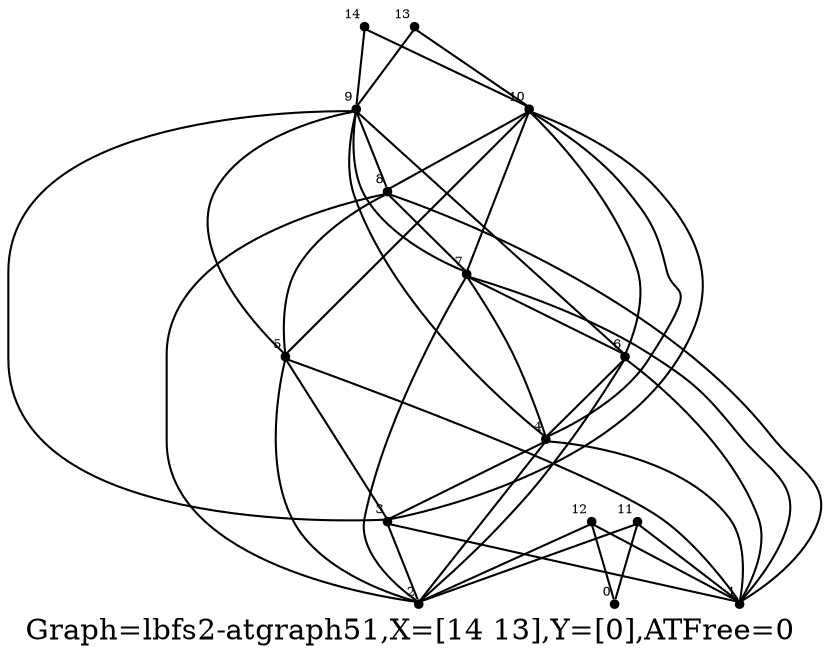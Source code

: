 /* Created by igraph 0.8.0-pre+0200568 */
graph {
  graph [
    label="Graph=lbfs2-atgraph51,X=[14 13],Y=[0],ATFree=0 "
    labelloc=bottom
  ];
  0 [
    pos="0.000000,2.000000!"
    shape=point
    fontsize=6
    xlabel=0
  ];
  1 [
    pos="1.900000,3.000000!"
    shape=point
    fontsize=6
    xlabel=1
  ];
  2 [
    pos="2.000000,2.000000!"
    shape=point
    fontsize=6
    xlabel=2
  ];
  3 [
    pos="2.900000,5.000000!"
    shape=point
    fontsize=6
    xlabel=3
  ];
  4 [
    pos="3.000000,4.000000!"
    shape=point
    fontsize=6
    xlabel=4
  ];
  5 [
    pos="2.900000,3.000000!"
    shape=point
    fontsize=6
    xlabel=5
  ];
  6 [
    pos="3.000000,2.000000!"
    shape=point
    fontsize=6
    xlabel=6
  ];
  7 [
    pos="2.900000,1.000000!"
    shape=point
    fontsize=6
    xlabel=7
  ];
  8 [
    pos="3.000000,0.000000!"
    shape=point
    fontsize=6
    xlabel=8
  ];
  9 [
    pos="3.900000,3.000000!"
    shape=point
    fontsize=6
    xlabel=9
  ];
  10 [
    pos="4.000000,2.000000!"
    shape=point
    fontsize=6
    xlabel=10
  ];
  11 [
    pos="0.900000,3.000000!"
    shape=point
    fontsize=6
    xlabel=11
  ];
  12 [
    pos="1.000000,2.000000!"
    shape=point
    fontsize=6
    xlabel=12
  ];
  13 [
    pos="4.900000,3.000000!"
    shape=point
    fontsize=6
    xlabel=13
  ];
  14 [
    pos="5.000000,2.000000!"
    shape=point
    fontsize=6
    xlabel=14
  ];

  11 -- 0;
  12 -- 0;
  11 -- 1;
  11 -- 2;
  12 -- 1;
  12 -- 2;
  13 -- 9;
  14 -- 9;
  13 -- 10;
  14 -- 10;
  3 -- 1;
  4 -- 1;
  5 -- 1;
  6 -- 1;
  7 -- 1;
  8 -- 1;
  3 -- 2;
  4 -- 2;
  5 -- 2;
  6 -- 2;
  7 -- 2;
  8 -- 2;
  4 -- 3;
  5 -- 3;
  9 -- 3;
  6 -- 4;
  7 -- 4;
  9 -- 4;
  8 -- 5;
  9 -- 5;
  7 -- 6;
  9 -- 6;
  8 -- 7;
  9 -- 7;
  9 -- 8;
  10 -- 3;
  10 -- 4;
  10 -- 5;
  10 -- 6;
  10 -- 7;
  10 -- 8;
}
